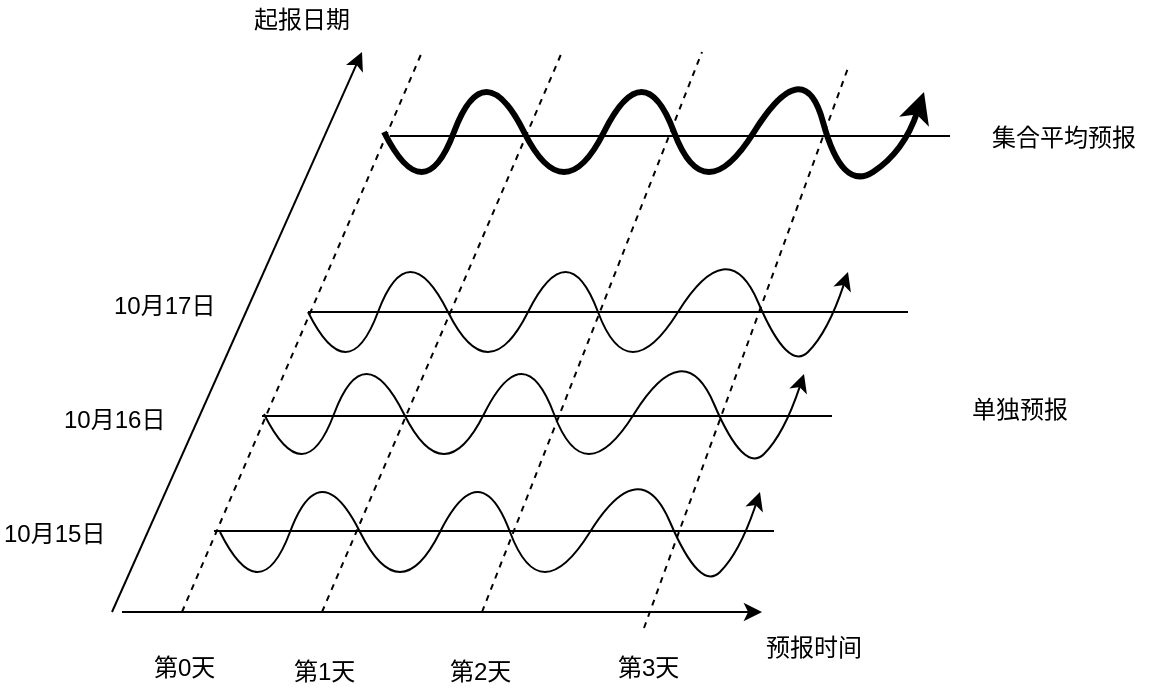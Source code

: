 <mxfile pages="1" version="11.2.3" type="github"><diagram id="-ocyrjaa_V28AUPeBCGw" name="第 1 页"><mxGraphModel dx="1366" dy="773" grid="1" gridSize="10" guides="1" tooltips="1" connect="1" arrows="1" fold="1" page="1" pageScale="1" pageWidth="827" pageHeight="1169" math="0" shadow="0"><root><mxCell id="0"/><mxCell id="1" parent="0"/><mxCell id="geV0uacf5wfGNvzj3BQJ-2" value="" style="endArrow=classic;html=1;" parent="1" edge="1"><mxGeometry width="50" height="50" relative="1" as="geometry"><mxPoint x="245" y="440" as="sourcePoint"/><mxPoint x="370" y="160" as="targetPoint"/></mxGeometry></mxCell><mxCell id="geV0uacf5wfGNvzj3BQJ-3" value="" style="endArrow=classic;html=1;" parent="1" edge="1"><mxGeometry width="50" height="50" relative="1" as="geometry"><mxPoint x="250" y="440" as="sourcePoint"/><mxPoint x="570" y="440" as="targetPoint"/></mxGeometry></mxCell><mxCell id="geV0uacf5wfGNvzj3BQJ-4" value="" style="endArrow=none;html=1;" parent="1" edge="1"><mxGeometry width="50" height="50" relative="1" as="geometry"><mxPoint x="296" y="399.5" as="sourcePoint"/><mxPoint x="576" y="399.5" as="targetPoint"/></mxGeometry></mxCell><mxCell id="geV0uacf5wfGNvzj3BQJ-5" value="" style="endArrow=none;html=1;" parent="1" edge="1"><mxGeometry width="50" height="50" relative="1" as="geometry"><mxPoint x="320" y="342" as="sourcePoint"/><mxPoint x="605" y="342" as="targetPoint"/></mxGeometry></mxCell><mxCell id="geV0uacf5wfGNvzj3BQJ-6" value="" style="endArrow=none;html=1;" parent="1" edge="1"><mxGeometry width="50" height="50" relative="1" as="geometry"><mxPoint x="343" y="290" as="sourcePoint"/><mxPoint x="643" y="290" as="targetPoint"/></mxGeometry></mxCell><mxCell id="geV0uacf5wfGNvzj3BQJ-7" value="" style="endArrow=none;html=1;" parent="1" edge="1"><mxGeometry width="50" height="50" relative="1" as="geometry"><mxPoint x="384" y="202" as="sourcePoint"/><mxPoint x="664" y="202" as="targetPoint"/></mxGeometry></mxCell><mxCell id="geV0uacf5wfGNvzj3BQJ-8" value="" style="curved=1;endArrow=classic;html=1;" parent="1" edge="1"><mxGeometry width="50" height="50" relative="1" as="geometry"><mxPoint x="299" y="400" as="sourcePoint"/><mxPoint x="569" y="380" as="targetPoint"/><Array as="points"><mxPoint x="319" y="440"/><mxPoint x="349" y="360"/><mxPoint x="389" y="440"/><mxPoint x="429" y="360"/><mxPoint x="459" y="440"/><mxPoint x="509" y="360"/><mxPoint x="539" y="430"/><mxPoint x="559" y="410"/></Array></mxGeometry></mxCell><mxCell id="geV0uacf5wfGNvzj3BQJ-9" value="" style="curved=1;endArrow=classic;html=1;" parent="1" edge="1"><mxGeometry width="50" height="50" relative="1" as="geometry"><mxPoint x="321" y="341" as="sourcePoint"/><mxPoint x="591" y="321" as="targetPoint"/><Array as="points"><mxPoint x="341" y="381"/><mxPoint x="371" y="301"/><mxPoint x="411" y="381"/><mxPoint x="451" y="301"/><mxPoint x="481" y="381"/><mxPoint x="531" y="301"/><mxPoint x="561" y="371"/><mxPoint x="581" y="351"/></Array></mxGeometry></mxCell><mxCell id="geV0uacf5wfGNvzj3BQJ-10" value="" style="curved=1;endArrow=classic;html=1;" parent="1" edge="1"><mxGeometry width="50" height="50" relative="1" as="geometry"><mxPoint x="343" y="290" as="sourcePoint"/><mxPoint x="613" y="270" as="targetPoint"/><Array as="points"><mxPoint x="363" y="330"/><mxPoint x="393" y="250"/><mxPoint x="433" y="330"/><mxPoint x="473" y="250"/><mxPoint x="503" y="330"/><mxPoint x="553" y="250"/><mxPoint x="583" y="320"/><mxPoint x="603" y="300"/></Array></mxGeometry></mxCell><mxCell id="geV0uacf5wfGNvzj3BQJ-11" value="" style="curved=1;endArrow=classic;html=1;strokeWidth=3;" parent="1" edge="1"><mxGeometry width="50" height="50" relative="1" as="geometry"><mxPoint x="381" y="200" as="sourcePoint"/><mxPoint x="651" y="180" as="targetPoint"/><Array as="points"><mxPoint x="401" y="240"/><mxPoint x="431" y="160"/><mxPoint x="471" y="240"/><mxPoint x="511" y="160"/><mxPoint x="541" y="240"/><mxPoint x="591" y="160"/><mxPoint x="610" y="230"/><mxPoint x="641" y="210"/></Array></mxGeometry></mxCell><mxCell id="geV0uacf5wfGNvzj3BQJ-12" value="" style="endArrow=none;dashed=1;html=1;" parent="1" edge="1"><mxGeometry width="50" height="50" relative="1" as="geometry"><mxPoint x="350" y="440" as="sourcePoint"/><mxPoint x="470" y="160" as="targetPoint"/></mxGeometry></mxCell><mxCell id="geV0uacf5wfGNvzj3BQJ-13" value="" style="endArrow=none;dashed=1;html=1;" parent="1" edge="1"><mxGeometry width="50" height="50" relative="1" as="geometry"><mxPoint x="430" y="440" as="sourcePoint"/><mxPoint x="540" y="160" as="targetPoint"/></mxGeometry></mxCell><mxCell id="geV0uacf5wfGNvzj3BQJ-14" value="" style="endArrow=none;dashed=1;html=1;" parent="1" edge="1"><mxGeometry width="50" height="50" relative="1" as="geometry"><mxPoint x="511" y="448" as="sourcePoint"/><mxPoint x="613" y="168" as="targetPoint"/></mxGeometry></mxCell><mxCell id="geV0uacf5wfGNvzj3BQJ-15" value="" style="endArrow=none;dashed=1;html=1;" parent="1" edge="1"><mxGeometry width="50" height="50" relative="1" as="geometry"><mxPoint x="280" y="440" as="sourcePoint"/><mxPoint x="400" y="160" as="targetPoint"/></mxGeometry></mxCell><mxCell id="geV0uacf5wfGNvzj3BQJ-16" value="第0天" style="text;html=1;resizable=0;points=[];autosize=1;align=left;verticalAlign=top;spacingTop=-4;" parent="1" vertex="1"><mxGeometry x="264" y="458" width="50" height="20" as="geometry"/></mxCell><mxCell id="geV0uacf5wfGNvzj3BQJ-17" value="第1天" style="text;html=1;resizable=0;points=[];autosize=1;align=left;verticalAlign=top;spacingTop=-4;" parent="1" vertex="1"><mxGeometry x="334" y="460" width="50" height="20" as="geometry"/></mxCell><mxCell id="geV0uacf5wfGNvzj3BQJ-18" value="第2天" style="text;html=1;resizable=0;points=[];autosize=1;align=left;verticalAlign=top;spacingTop=-4;" parent="1" vertex="1"><mxGeometry x="412" y="460" width="50" height="20" as="geometry"/></mxCell><mxCell id="geV0uacf5wfGNvzj3BQJ-19" value="第3天" style="text;html=1;resizable=0;points=[];autosize=1;align=left;verticalAlign=top;spacingTop=-4;" parent="1" vertex="1"><mxGeometry x="496" y="458" width="50" height="20" as="geometry"/></mxCell><mxCell id="geV0uacf5wfGNvzj3BQJ-20" value="10月15日" style="text;html=1;resizable=0;points=[];autosize=1;align=left;verticalAlign=top;spacingTop=-4;" parent="1" vertex="1"><mxGeometry x="189" y="391" width="70" height="20" as="geometry"/></mxCell><mxCell id="geV0uacf5wfGNvzj3BQJ-21" value="10月16日" style="text;html=1;resizable=0;points=[];autosize=1;align=left;verticalAlign=top;spacingTop=-4;" parent="1" vertex="1"><mxGeometry x="219" y="334" width="70" height="20" as="geometry"/></mxCell><mxCell id="geV0uacf5wfGNvzj3BQJ-22" value="10月17日" style="text;html=1;resizable=0;points=[];autosize=1;align=left;verticalAlign=top;spacingTop=-4;" parent="1" vertex="1"><mxGeometry x="244" y="277" width="70" height="20" as="geometry"/></mxCell><mxCell id="geV0uacf5wfGNvzj3BQJ-23" value="起报日期" style="text;html=1;resizable=0;points=[];autosize=1;align=left;verticalAlign=top;spacingTop=-4;" parent="1" vertex="1"><mxGeometry x="314" y="134" width="60" height="20" as="geometry"/></mxCell><mxCell id="geV0uacf5wfGNvzj3BQJ-24" value="预报时间" style="text;html=1;resizable=0;points=[];autosize=1;align=left;verticalAlign=top;spacingTop=-4;" parent="1" vertex="1"><mxGeometry x="570" y="448" width="60" height="20" as="geometry"/></mxCell><mxCell id="geV0uacf5wfGNvzj3BQJ-25" value="单独预报" style="text;html=1;resizable=0;points=[];autosize=1;align=left;verticalAlign=top;spacingTop=-4;" parent="1" vertex="1"><mxGeometry x="673" y="329" width="60" height="20" as="geometry"/></mxCell><mxCell id="geV0uacf5wfGNvzj3BQJ-26" value="集合平均预报" style="text;html=1;resizable=0;points=[];autosize=1;align=left;verticalAlign=top;spacingTop=-4;" parent="1" vertex="1"><mxGeometry x="683" y="193" width="90" height="20" as="geometry"/></mxCell></root></mxGraphModel></diagram></mxfile>